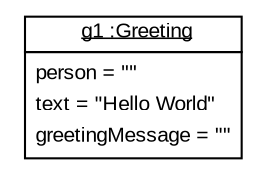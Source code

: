 graph ObjectDiagram {
   node [shape = none, fontsize = 10, fontname = "Arial"];
   edge [fontsize = 10, fontname = "Arial"];
   compound=true;

g1 [label=<<table border='0' cellborder='1' cellspacing='0'> <tr> <td href="../examples/org/sdmlib/examples/helloworld/Greeting.java"> <u>g1 :Greeting</u></td></tr><tr><td><table border='0' cellborder='0' cellspacing='0'><tr><td align='left'>person = ""</td></tr><tr><td align='left'>text = "Hello World"</td></tr><tr><td align='left'>greetingMessage = ""</td></tr></table></td></tr></table>>];

}
